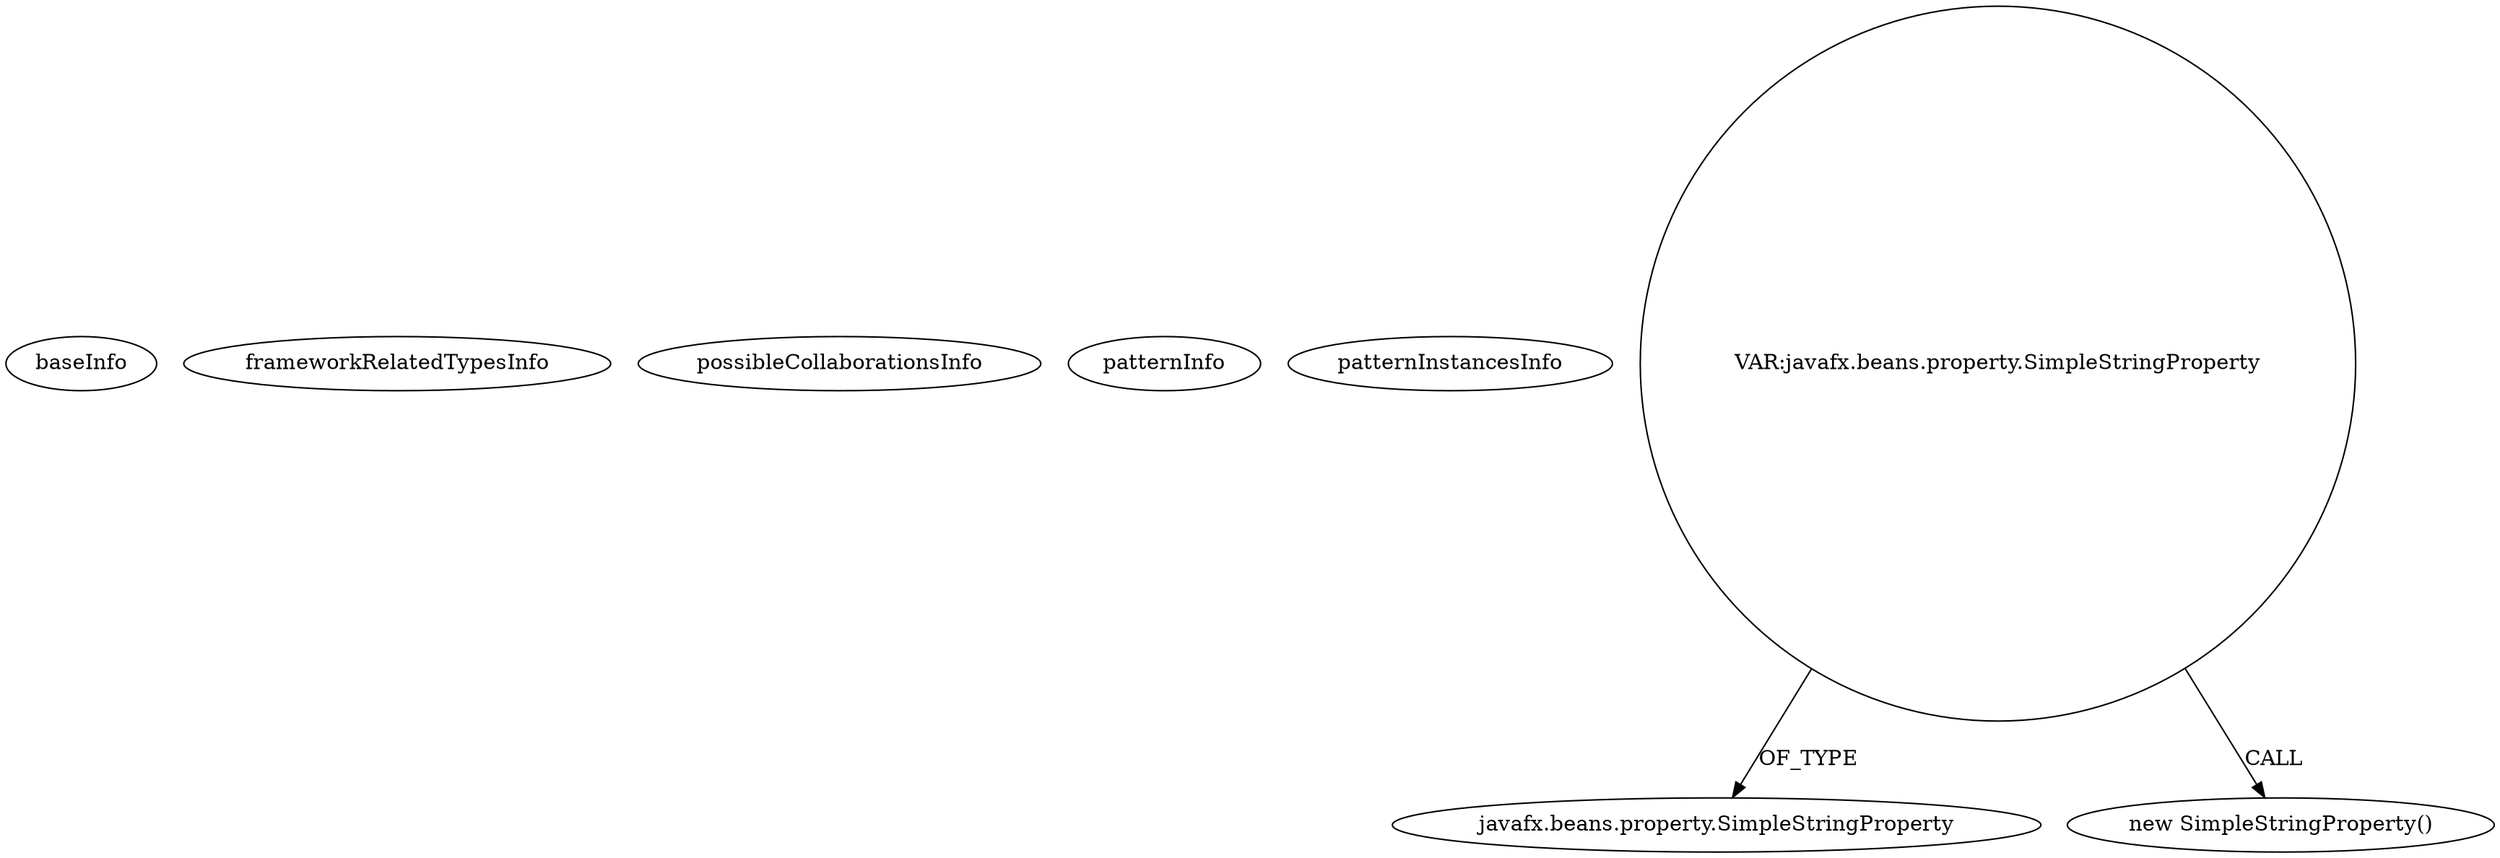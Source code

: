 digraph {
baseInfo[graphId=2299,category="pattern",isAnonymous=false,possibleRelation=false]
frameworkRelatedTypesInfo[]
possibleCollaborationsInfo[]
patternInfo[frequency=2.0,patternRootClient=null]
patternInstancesInfo[0="andersonolisilva-exemplo_jfx~/andersonolisilva-exemplo_jfx/exemplo_jfx-master/src/main/java/br/edu/unirn/avaliacaofx/FXMLTurmaListaController.java~FXMLTurmaListaController~1865",1="Striix-ChiroLedenlijst~/Striix-ChiroLedenlijst/ChiroLedenlijst-master/Main/src/main/Main.java~Main~1387"]
16[label="javafx.beans.property.SimpleStringProperty",vertexType="FRAMEWORK_CLASS_TYPE",isFrameworkType=false]
15[label="VAR:javafx.beans.property.SimpleStringProperty",vertexType="VARIABLE_EXPRESION",isFrameworkType=false,shape=circle]
14[label="new SimpleStringProperty()",vertexType="CONSTRUCTOR_CALL",isFrameworkType=false]
15->16[label="OF_TYPE"]
15->14[label="CALL"]
}
